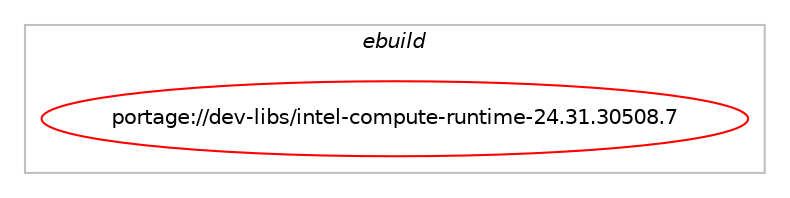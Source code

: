 digraph prolog {

# *************
# Graph options
# *************

newrank=true;
concentrate=true;
compound=true;
graph [rankdir=LR,fontname=Helvetica,fontsize=10,ranksep=1.5];#, ranksep=2.5, nodesep=0.2];
edge  [arrowhead=vee];
node  [fontname=Helvetica,fontsize=10];

# **********
# The ebuild
# **********

subgraph cluster_leftcol {
color=gray;
label=<<i>ebuild</i>>;
id [label="portage://dev-libs/intel-compute-runtime-24.31.30508.7", color=red, width=4, href="../dev-libs/intel-compute-runtime-24.31.30508.7.svg"];
}

# ****************
# The dependencies
# ****************

subgraph cluster_midcol {
color=gray;
label=<<i>dependencies</i>>;
subgraph cluster_compile {
fillcolor="#eeeeee";
style=filled;
label=<<i>compile</i>>;
# *** BEGIN UNKNOWN DEPENDENCY TYPE (TODO) ***
# id -> equal(use_conditional_group(positive,l0,portage://dev-libs/intel-compute-runtime-24.31.30508.7,[package_dependency(portage://dev-libs/intel-compute-runtime-24.31.30508.7,install,no,dev-libs,level-zero,greaterequal,[1.17.28,,,1.17.28],any_same_slot,[])]))
# *** END UNKNOWN DEPENDENCY TYPE (TODO) ***

# *** BEGIN UNKNOWN DEPENDENCY TYPE (TODO) ***
# id -> equal(use_conditional_group(positive,vaapi,portage://dev-libs/intel-compute-runtime-24.31.30508.7,[package_dependency(portage://dev-libs/intel-compute-runtime-24.31.30508.7,install,no,x11-libs,libdrm,none,[,,],[],[use(enable(video_cards_intel),none)]),package_dependency(portage://dev-libs/intel-compute-runtime-24.31.30508.7,install,no,media-libs,libva,none,[,,],[],[])]))
# *** END UNKNOWN DEPENDENCY TYPE (TODO) ***

# *** BEGIN UNKNOWN DEPENDENCY TYPE (TODO) ***
# id -> equal(package_dependency(portage://dev-libs/intel-compute-runtime-24.31.30508.7,install,no,dev-libs,intel-metrics-discovery,none,[,,],any_same_slot,[]))
# *** END UNKNOWN DEPENDENCY TYPE (TODO) ***

# *** BEGIN UNKNOWN DEPENDENCY TYPE (TODO) ***
# id -> equal(package_dependency(portage://dev-libs/intel-compute-runtime-24.31.30508.7,install,no,dev-libs,intel-metrics-library,none,[,,],any_same_slot,[]))
# *** END UNKNOWN DEPENDENCY TYPE (TODO) ***

# *** BEGIN UNKNOWN DEPENDENCY TYPE (TODO) ***
# id -> equal(package_dependency(portage://dev-libs/intel-compute-runtime-24.31.30508.7,install,no,dev-libs,libnl,none,[,,],[slot(3)],[]))
# *** END UNKNOWN DEPENDENCY TYPE (TODO) ***

# *** BEGIN UNKNOWN DEPENDENCY TYPE (TODO) ***
# id -> equal(package_dependency(portage://dev-libs/intel-compute-runtime-24.31.30508.7,install,no,dev-libs,libxml2,none,[,,],[slot(2)],[]))
# *** END UNKNOWN DEPENDENCY TYPE (TODO) ***

# *** BEGIN UNKNOWN DEPENDENCY TYPE (TODO) ***
# id -> equal(package_dependency(portage://dev-libs/intel-compute-runtime-24.31.30508.7,install,no,dev-util,intel-graphics-compiler,greaterequal,[1.0.17537.1,,,1.0.17537.1],[],[]))
# *** END UNKNOWN DEPENDENCY TYPE (TODO) ***

# *** BEGIN UNKNOWN DEPENDENCY TYPE (TODO) ***
# id -> equal(package_dependency(portage://dev-libs/intel-compute-runtime-24.31.30508.7,install,no,dev-util,intel-graphics-system-controller,greaterequal,[0.8.16,,,0.8.16],any_same_slot,[]))
# *** END UNKNOWN DEPENDENCY TYPE (TODO) ***

# *** BEGIN UNKNOWN DEPENDENCY TYPE (TODO) ***
# id -> equal(package_dependency(portage://dev-libs/intel-compute-runtime-24.31.30508.7,install,no,media-libs,gmmlib,greaterequal,[22.3.19,,,22.3.19],any_same_slot,[]))
# *** END UNKNOWN DEPENDENCY TYPE (TODO) ***

# *** BEGIN UNKNOWN DEPENDENCY TYPE (TODO) ***
# id -> equal(package_dependency(portage://dev-libs/intel-compute-runtime-24.31.30508.7,install,no,media-libs,mesa,none,[,,],[],[]))
# *** END UNKNOWN DEPENDENCY TYPE (TODO) ***

# *** BEGIN UNKNOWN DEPENDENCY TYPE (TODO) ***
# id -> equal(package_dependency(portage://dev-libs/intel-compute-runtime-24.31.30508.7,install,no,virtual,opencl,greaterequal,[3,,,3],[],[]))
# *** END UNKNOWN DEPENDENCY TYPE (TODO) ***

}
subgraph cluster_compileandrun {
fillcolor="#eeeeee";
style=filled;
label=<<i>compile and run</i>>;
}
subgraph cluster_run {
fillcolor="#eeeeee";
style=filled;
label=<<i>run</i>>;
# *** BEGIN UNKNOWN DEPENDENCY TYPE (TODO) ***
# id -> equal(package_dependency(portage://dev-libs/intel-compute-runtime-24.31.30508.7,run,no,dev-util,intel-graphics-compiler,greaterequal,[1.0.17537.1,,,1.0.17537.1],[],[]))
# *** END UNKNOWN DEPENDENCY TYPE (TODO) ***

# *** BEGIN UNKNOWN DEPENDENCY TYPE (TODO) ***
# id -> equal(package_dependency(portage://dev-libs/intel-compute-runtime-24.31.30508.7,run,no,media-libs,gmmlib,greaterequal,[22.3.19,,,22.3.19],any_same_slot,[]))
# *** END UNKNOWN DEPENDENCY TYPE (TODO) ***

}
}

# **************
# The candidates
# **************

subgraph cluster_choices {
rank=same;
color=gray;
label=<<i>candidates</i>>;

}

}
